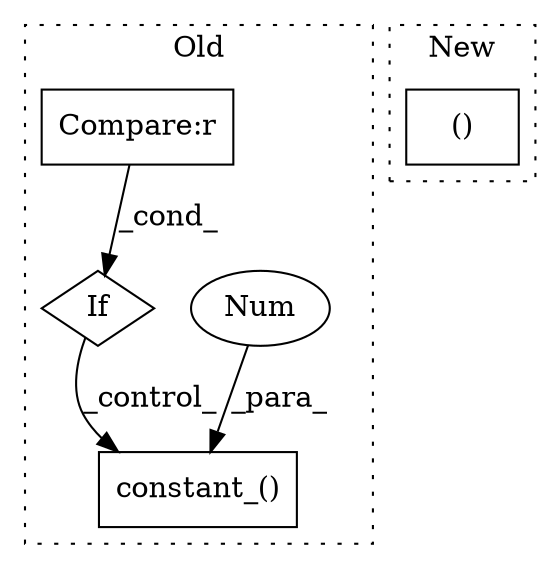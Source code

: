 digraph G {
subgraph cluster0 {
1 [label="constant_()" a="75" s="3073,3100" l="18,1" shape="box"];
3 [label="Num" a="76" s="3099" l="1" shape="ellipse"];
4 [label="If" a="96" s="3030" l="3" shape="diamond"];
5 [label="Compare:r" a="40" s="3033" l="18" shape="box"];
label = "Old";
style="dotted";
}
subgraph cluster1 {
2 [label="()" a="54" s="2621" l="4" shape="box"];
label = "New";
style="dotted";
}
3 -> 1 [label="_para_"];
4 -> 1 [label="_control_"];
5 -> 4 [label="_cond_"];
}